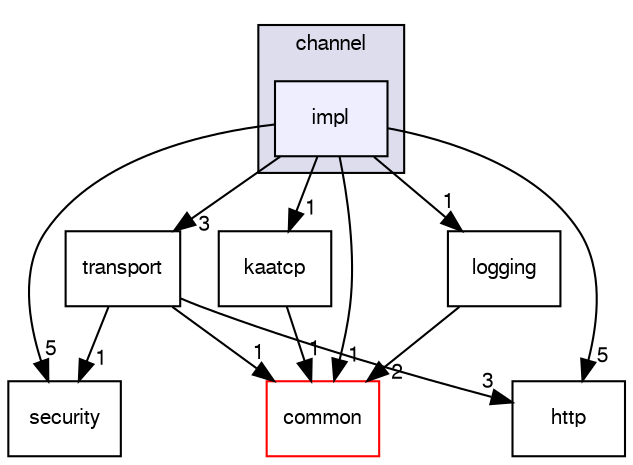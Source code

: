 digraph "/var/lib/jenkins/workspace/kaa_stable/client/client-multi/client-cpp/kaa/channel/impl" {
  bgcolor=transparent;
  compound=true
  node [ fontsize="10", fontname="FreeSans"];
  edge [ labelfontsize="10", labelfontname="FreeSans"];
  subgraph clusterdir_e0d3c5e08d2a34b96d39e895ad0bbab8 {
    graph [ bgcolor="#ddddee", pencolor="black", label="channel" fontname="FreeSans", fontsize="10", URL="dir_e0d3c5e08d2a34b96d39e895ad0bbab8.html"]
  dir_db69d477680a27f54447d1c8bac6375c [shape=box, label="impl", style="filled", fillcolor="#eeeeff", pencolor="black", URL="dir_db69d477680a27f54447d1c8bac6375c.html"];
  }
  dir_9778d4bf6183422a66b3de3497a3ecbf [shape=box label="security" URL="dir_9778d4bf6183422a66b3de3497a3ecbf.html"];
  dir_3df7e76c44d941fae8903687d8eead5b [shape=box label="logging" URL="dir_3df7e76c44d941fae8903687d8eead5b.html"];
  dir_1ce304b01336447395af3637d7d1b29f [shape=box label="common" color="red" URL="dir_1ce304b01336447395af3637d7d1b29f.html"];
  dir_0f74aed913855a8ac373e87458ac2ffb [shape=box label="http" URL="dir_0f74aed913855a8ac373e87458ac2ffb.html"];
  dir_9859074c69d47fa78b6e468178f1601b [shape=box label="transport" URL="dir_9859074c69d47fa78b6e468178f1601b.html"];
  dir_dde3a508c72b038fc5a353259d77a8e9 [shape=box label="kaatcp" URL="dir_dde3a508c72b038fc5a353259d77a8e9.html"];
  dir_3df7e76c44d941fae8903687d8eead5b->dir_1ce304b01336447395af3637d7d1b29f [headlabel="2", labeldistance=1.5 headhref="dir_000024_000014.html"];
  dir_db69d477680a27f54447d1c8bac6375c->dir_9778d4bf6183422a66b3de3497a3ecbf [headlabel="5", labeldistance=1.5 headhref="dir_000012_000028.html"];
  dir_db69d477680a27f54447d1c8bac6375c->dir_3df7e76c44d941fae8903687d8eead5b [headlabel="1", labeldistance=1.5 headhref="dir_000012_000024.html"];
  dir_db69d477680a27f54447d1c8bac6375c->dir_1ce304b01336447395af3637d7d1b29f [headlabel="1", labeldistance=1.5 headhref="dir_000012_000014.html"];
  dir_db69d477680a27f54447d1c8bac6375c->dir_0f74aed913855a8ac373e87458ac2ffb [headlabel="5", labeldistance=1.5 headhref="dir_000012_000021.html"];
  dir_db69d477680a27f54447d1c8bac6375c->dir_9859074c69d47fa78b6e468178f1601b [headlabel="3", labeldistance=1.5 headhref="dir_000012_000030.html"];
  dir_db69d477680a27f54447d1c8bac6375c->dir_dde3a508c72b038fc5a353259d77a8e9 [headlabel="1", labeldistance=1.5 headhref="dir_000012_000022.html"];
  dir_9859074c69d47fa78b6e468178f1601b->dir_9778d4bf6183422a66b3de3497a3ecbf [headlabel="1", labeldistance=1.5 headhref="dir_000030_000028.html"];
  dir_9859074c69d47fa78b6e468178f1601b->dir_1ce304b01336447395af3637d7d1b29f [headlabel="1", labeldistance=1.5 headhref="dir_000030_000014.html"];
  dir_9859074c69d47fa78b6e468178f1601b->dir_0f74aed913855a8ac373e87458ac2ffb [headlabel="3", labeldistance=1.5 headhref="dir_000030_000021.html"];
  dir_dde3a508c72b038fc5a353259d77a8e9->dir_1ce304b01336447395af3637d7d1b29f [headlabel="1", labeldistance=1.5 headhref="dir_000022_000014.html"];
}
